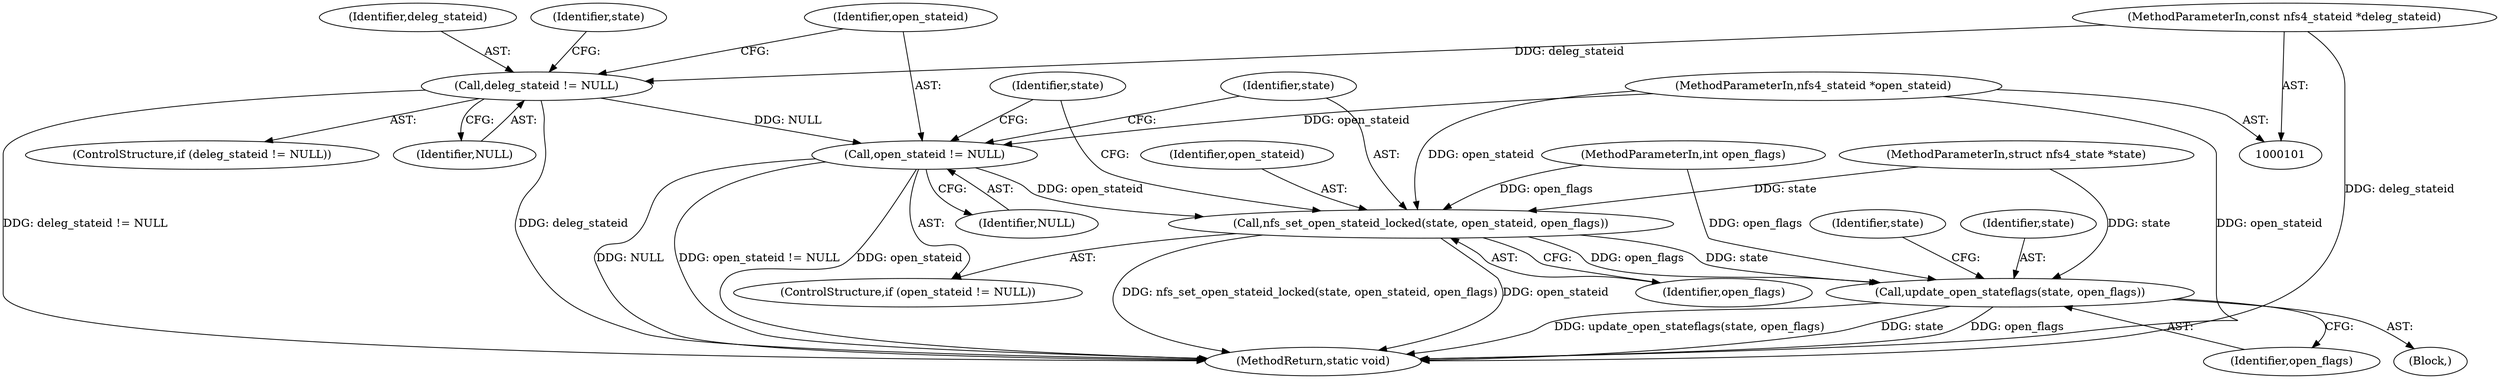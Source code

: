 digraph "0_linux_dc0b027dfadfcb8a5504f7d8052754bf8d501ab9_0@API" {
"1000139" [label="(Call,open_stateid != NULL)"];
"1000103" [label="(MethodParameterIn,nfs4_stateid *open_stateid)"];
"1000113" [label="(Call,deleg_stateid != NULL)"];
"1000104" [label="(MethodParameterIn,const nfs4_stateid *deleg_stateid)"];
"1000142" [label="(Call,nfs_set_open_stateid_locked(state, open_stateid, open_flags))"];
"1000158" [label="(Call,update_open_stateflags(state, open_flags))"];
"1000160" [label="(Identifier,open_flags)"];
"1000138" [label="(ControlStructure,if (open_stateid != NULL))"];
"1000104" [label="(MethodParameterIn,const nfs4_stateid *deleg_stateid)"];
"1000103" [label="(MethodParameterIn,nfs4_stateid *open_stateid)"];
"1000158" [label="(Call,update_open_stateflags(state, open_flags))"];
"1000115" [label="(Identifier,NULL)"];
"1000142" [label="(Call,nfs_set_open_stateid_locked(state, open_stateid, open_flags))"];
"1000165" [label="(Identifier,state)"];
"1000168" [label="(MethodReturn,static void)"];
"1000143" [label="(Identifier,state)"];
"1000140" [label="(Identifier,open_stateid)"];
"1000159" [label="(Identifier,state)"];
"1000149" [label="(Identifier,state)"];
"1000102" [label="(MethodParameterIn,struct nfs4_state *state)"];
"1000113" [label="(Call,deleg_stateid != NULL)"];
"1000141" [label="(Identifier,NULL)"];
"1000112" [label="(ControlStructure,if (deleg_stateid != NULL))"];
"1000114" [label="(Identifier,deleg_stateid)"];
"1000145" [label="(Identifier,open_flags)"];
"1000105" [label="(MethodParameterIn,int open_flags)"];
"1000139" [label="(Call,open_stateid != NULL)"];
"1000120" [label="(Identifier,state)"];
"1000106" [label="(Block,)"];
"1000144" [label="(Identifier,open_stateid)"];
"1000139" -> "1000138"  [label="AST: "];
"1000139" -> "1000141"  [label="CFG: "];
"1000140" -> "1000139"  [label="AST: "];
"1000141" -> "1000139"  [label="AST: "];
"1000143" -> "1000139"  [label="CFG: "];
"1000149" -> "1000139"  [label="CFG: "];
"1000139" -> "1000168"  [label="DDG: open_stateid"];
"1000139" -> "1000168"  [label="DDG: NULL"];
"1000139" -> "1000168"  [label="DDG: open_stateid != NULL"];
"1000103" -> "1000139"  [label="DDG: open_stateid"];
"1000113" -> "1000139"  [label="DDG: NULL"];
"1000139" -> "1000142"  [label="DDG: open_stateid"];
"1000103" -> "1000101"  [label="AST: "];
"1000103" -> "1000168"  [label="DDG: open_stateid"];
"1000103" -> "1000142"  [label="DDG: open_stateid"];
"1000113" -> "1000112"  [label="AST: "];
"1000113" -> "1000115"  [label="CFG: "];
"1000114" -> "1000113"  [label="AST: "];
"1000115" -> "1000113"  [label="AST: "];
"1000120" -> "1000113"  [label="CFG: "];
"1000140" -> "1000113"  [label="CFG: "];
"1000113" -> "1000168"  [label="DDG: deleg_stateid != NULL"];
"1000113" -> "1000168"  [label="DDG: deleg_stateid"];
"1000104" -> "1000113"  [label="DDG: deleg_stateid"];
"1000104" -> "1000101"  [label="AST: "];
"1000104" -> "1000168"  [label="DDG: deleg_stateid"];
"1000142" -> "1000138"  [label="AST: "];
"1000142" -> "1000145"  [label="CFG: "];
"1000143" -> "1000142"  [label="AST: "];
"1000144" -> "1000142"  [label="AST: "];
"1000145" -> "1000142"  [label="AST: "];
"1000149" -> "1000142"  [label="CFG: "];
"1000142" -> "1000168"  [label="DDG: nfs_set_open_stateid_locked(state, open_stateid, open_flags)"];
"1000142" -> "1000168"  [label="DDG: open_stateid"];
"1000102" -> "1000142"  [label="DDG: state"];
"1000105" -> "1000142"  [label="DDG: open_flags"];
"1000142" -> "1000158"  [label="DDG: state"];
"1000142" -> "1000158"  [label="DDG: open_flags"];
"1000158" -> "1000106"  [label="AST: "];
"1000158" -> "1000160"  [label="CFG: "];
"1000159" -> "1000158"  [label="AST: "];
"1000160" -> "1000158"  [label="AST: "];
"1000165" -> "1000158"  [label="CFG: "];
"1000158" -> "1000168"  [label="DDG: state"];
"1000158" -> "1000168"  [label="DDG: open_flags"];
"1000158" -> "1000168"  [label="DDG: update_open_stateflags(state, open_flags)"];
"1000102" -> "1000158"  [label="DDG: state"];
"1000105" -> "1000158"  [label="DDG: open_flags"];
}
